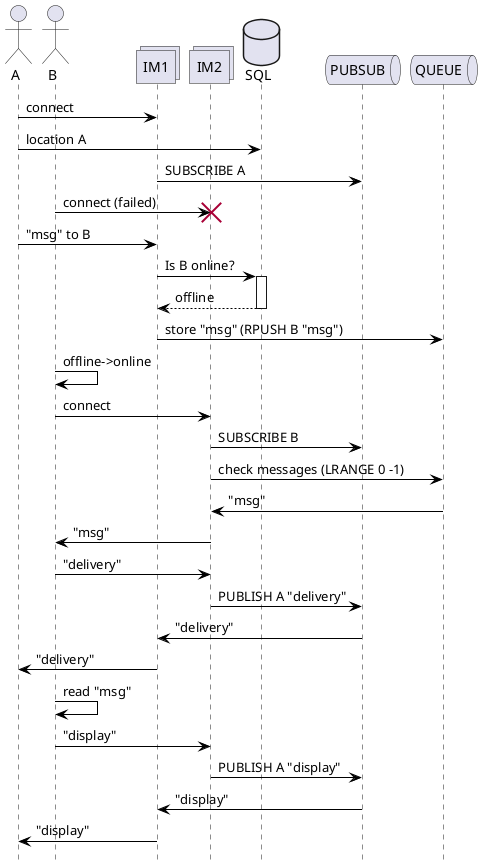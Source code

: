 @startuml callflow
skinparam class {
    BackgroundColor White
    ArrowColor Black
    BorderColor Black
    AttributeIconSize 0
}
'skinparam style strictuml
skinparam stereotypeCBackgroundColor White
skinparam stereotypeIBackgroundColor White
skinparam stereotypeEBackgroundColor White
skinparam stereotypeABackgroundColor White
skinparam linetype ortho

'title "Basic Flow 1-to-1 (PUBSUB))"
hide footbox

actor A
actor B

collections IM1
collections IM2

database SQL

queue PUBSUB AS RD

queue QUEUE AS DB

A -> IM1 : connect
A -> SQL : location A
IM1 -> RD : SUBSCRIBE A

B -> IM2 !! : connect (failed)

A -> IM1 : "msg" to B

IM1 -> SQL ++ : Is B online?
return offline

IM1 -> DB : store "msg" (RPUSH B "msg")

B -> B : offline->online

B -> IM2 : connect

IM2 -> RD : SUBSCRIBE B

IM2 -> DB : check messages (LRANGE 0 -1)

DB -> IM2 : "msg"

IM2 -> B : "msg"

B -> IM2 : "delivery"


IM2 -> RD : PUBLISH A "delivery"

RD -> IM1 : "delivery"

IM1 -> A : "delivery"


B -> B : read "msg"

B -> IM2 : "display"


IM2 -> RD : PUBLISH A "display"

RD -> IM1 : "display"

IM1 -> A : "display"


@enduml


